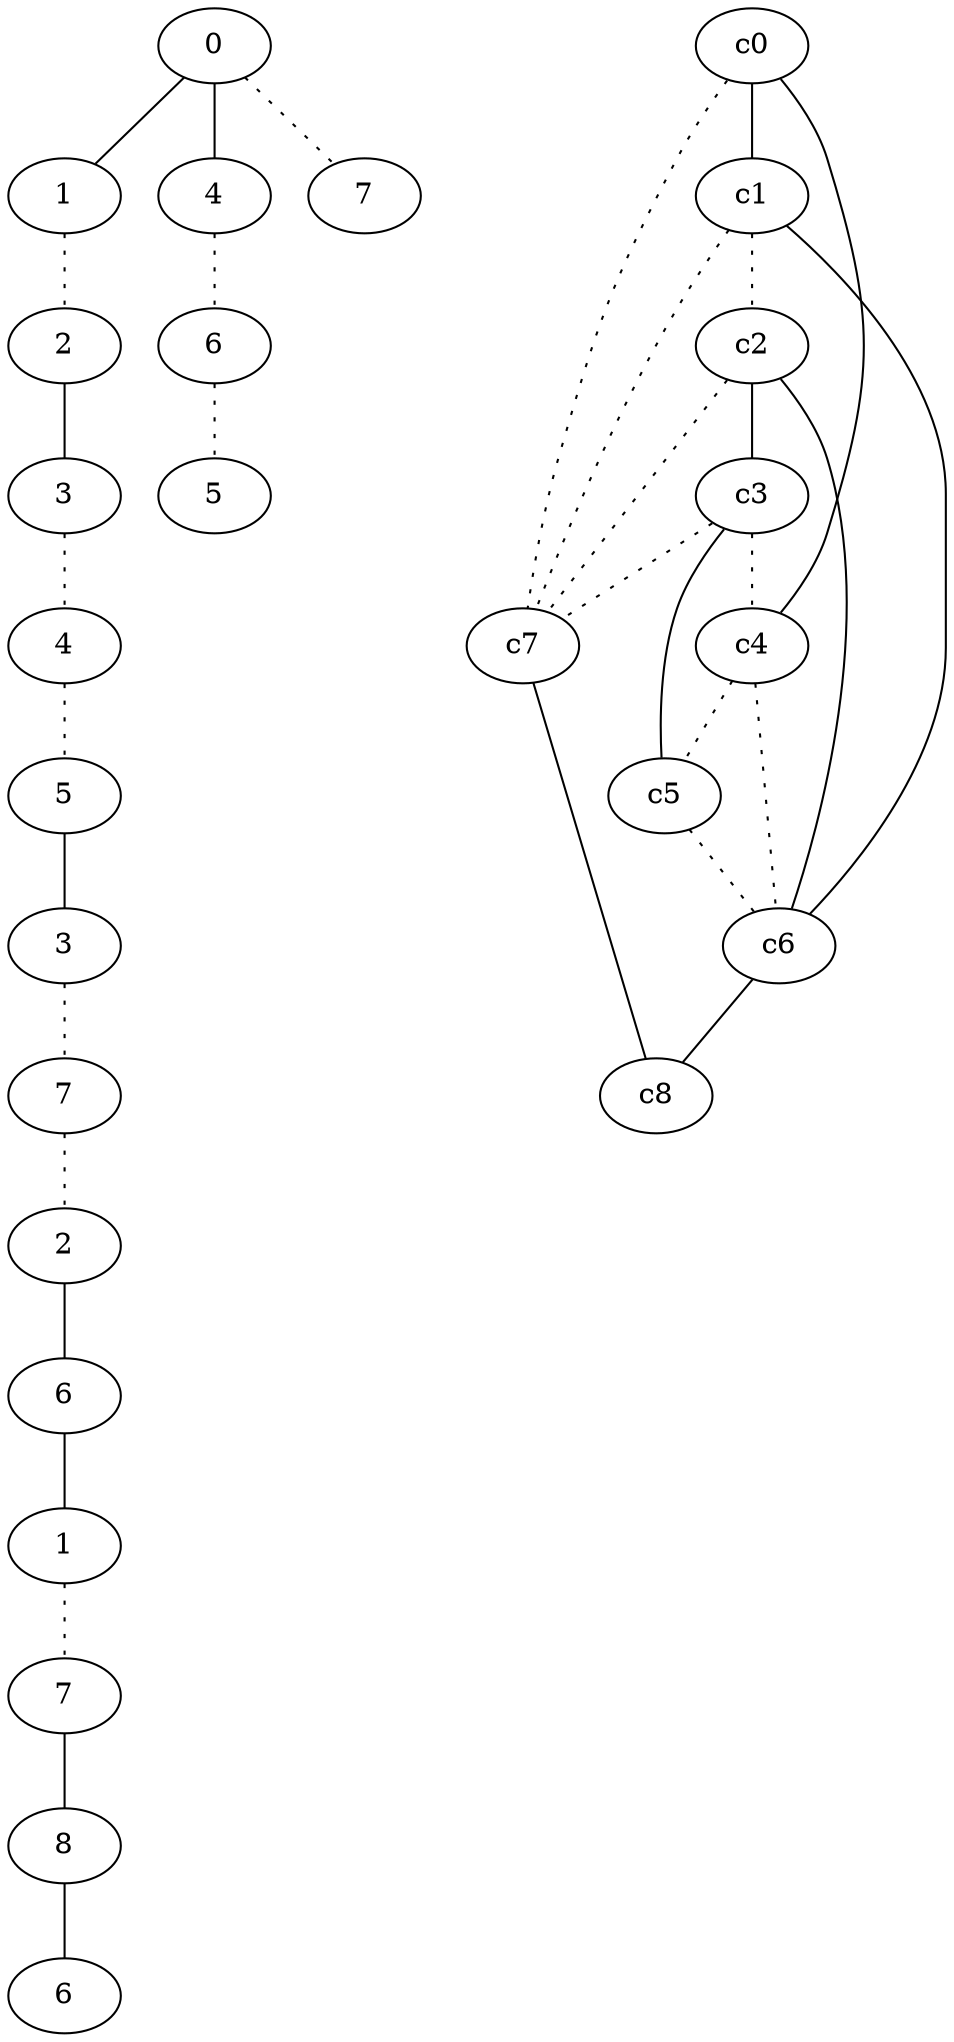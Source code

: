 graph {
a0[label=0];
a1[label=1];
a2[label=2];
a3[label=3];
a4[label=4];
a5[label=5];
a6[label=3];
a7[label=7];
a8[label=2];
a9[label=6];
a10[label=1];
a11[label=7];
a12[label=8];
a13[label=6];
a14[label=4];
a15[label=6];
a16[label=5];
a17[label=7];
a0 -- a1;
a0 -- a14;
a0 -- a17 [style=dotted];
a1 -- a2 [style=dotted];
a2 -- a3;
a3 -- a4 [style=dotted];
a4 -- a5 [style=dotted];
a5 -- a6;
a6 -- a7 [style=dotted];
a7 -- a8 [style=dotted];
a8 -- a9;
a9 -- a10;
a10 -- a11 [style=dotted];
a11 -- a12;
a12 -- a13;
a14 -- a15 [style=dotted];
a15 -- a16 [style=dotted];
c0 -- c1;
c0 -- c4;
c0 -- c7 [style=dotted];
c1 -- c2 [style=dotted];
c1 -- c6;
c1 -- c7 [style=dotted];
c2 -- c3;
c2 -- c6;
c2 -- c7 [style=dotted];
c3 -- c4 [style=dotted];
c3 -- c5;
c3 -- c7 [style=dotted];
c4 -- c5 [style=dotted];
c4 -- c6 [style=dotted];
c5 -- c6 [style=dotted];
c6 -- c8;
c7 -- c8;
}
